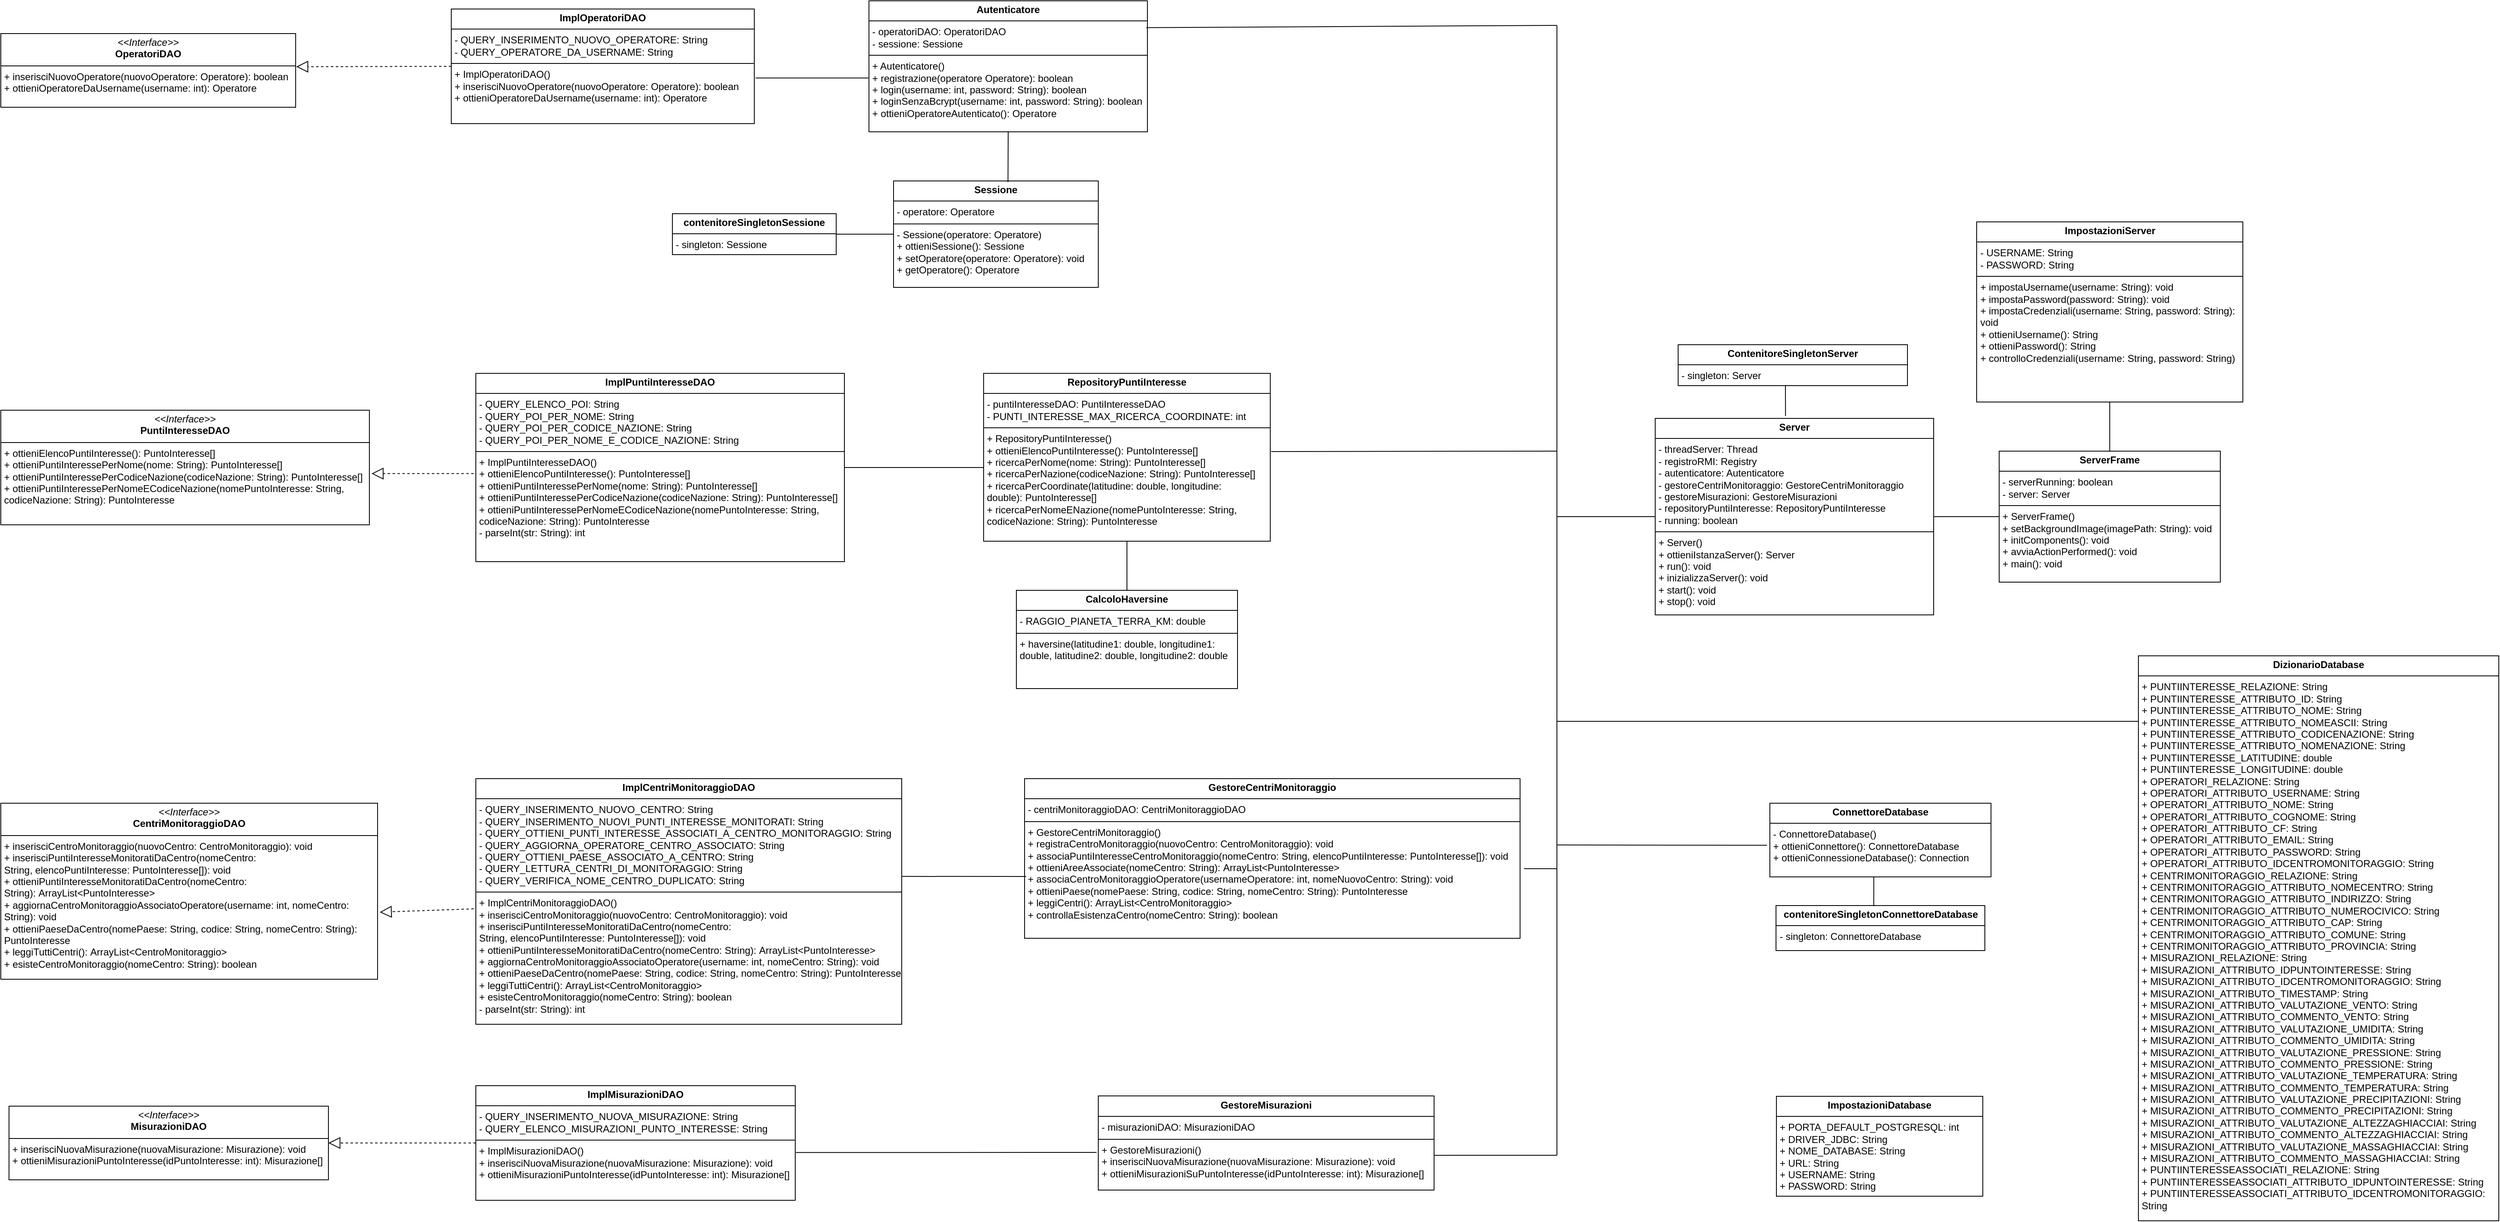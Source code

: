 <mxfile version="24.7.6">
  <diagram id="C5RBs43oDa-KdzZeNtuy" name="Page-1">
    <mxGraphModel dx="1536" dy="805" grid="1" gridSize="10" guides="1" tooltips="1" connect="1" arrows="1" fold="1" page="1" pageScale="1" pageWidth="827" pageHeight="1169" math="0" shadow="0">
      <root>
        <mxCell id="WIyWlLk6GJQsqaUBKTNV-0" />
        <mxCell id="WIyWlLk6GJQsqaUBKTNV-1" parent="WIyWlLk6GJQsqaUBKTNV-0" />
        <mxCell id="003qnyI-rnYT914vEPMR-1" value="&lt;p style=&quot;margin:0px;margin-top:4px;text-align:center;&quot;&gt;&lt;i&gt;&amp;lt;&amp;lt;Interface&amp;gt;&amp;gt;&lt;/i&gt;&lt;br&gt;&lt;b&gt;OperatoriDAO&lt;/b&gt;&lt;/p&gt;&lt;hr size=&quot;1&quot; style=&quot;border-style:solid;&quot;&gt;&lt;p style=&quot;margin:0px;margin-left:4px;&quot;&gt;+&amp;nbsp;inserisciNuovoOperatore(nuovoOperatore: Operatore): boolean&lt;br&gt;&lt;/p&gt;&lt;p style=&quot;margin:0px;margin-left:4px;&quot;&gt;+&amp;nbsp;ottieniOperatoreDaUsername(username: int): Operatore&lt;/p&gt;" style="verticalAlign=top;align=left;overflow=fill;html=1;whiteSpace=wrap;" parent="WIyWlLk6GJQsqaUBKTNV-1" vertex="1">
          <mxGeometry x="20" y="70" width="360" height="90" as="geometry" />
        </mxCell>
        <mxCell id="003qnyI-rnYT914vEPMR-2" value="&lt;p style=&quot;margin:0px;margin-top:4px;text-align:center;&quot;&gt;&lt;i&gt;&amp;lt;&amp;lt;Interface&amp;gt;&amp;gt;&lt;/i&gt;&lt;br&gt;&lt;b&gt;PuntiInteresseDAO&lt;/b&gt;&lt;br&gt;&lt;/p&gt;&lt;hr size=&quot;1&quot; style=&quot;border-style:solid;&quot;&gt;&lt;p style=&quot;margin:0px;margin-left:4px;&quot;&gt;+&amp;nbsp;ottieniElencoPuntiInteresse():&amp;nbsp;PuntoInteresse[]&lt;br&gt;&lt;/p&gt;&lt;p style=&quot;margin:0px;margin-left:4px;&quot;&gt;+&amp;nbsp;ottieniPuntiInteressePerNome(nome: String):&amp;nbsp;&lt;span style=&quot;background-color: initial;&quot;&gt;PuntoInteresse[]&lt;/span&gt;&lt;/p&gt;&lt;p style=&quot;margin:0px;margin-left:4px;&quot;&gt;&lt;span style=&quot;background-color: initial;&quot;&gt;+&amp;nbsp;&lt;/span&gt;&lt;span style=&quot;background-color: initial;&quot;&gt;ottieniPuntiInteressePerCodiceNazione(codiceNazione: String):&amp;nbsp;&lt;/span&gt;&lt;span style=&quot;background-color: initial;&quot;&gt;PuntoInteresse[]&lt;/span&gt;&lt;/p&gt;&lt;p style=&quot;margin:0px;margin-left:4px;&quot;&gt;&lt;span style=&quot;background-color: initial;&quot;&gt;+&amp;nbsp;&lt;/span&gt;&lt;span style=&quot;background-color: initial;&quot;&gt;ottieniPuntiInteressePerNomeECodiceNazione(&lt;/span&gt;&lt;span style=&quot;background-color: initial;&quot;&gt;nomePuntoInteresse: String, codiceNazione: String): PuntoInteresse&lt;/span&gt;&lt;/p&gt;" style="verticalAlign=top;align=left;overflow=fill;html=1;whiteSpace=wrap;" parent="WIyWlLk6GJQsqaUBKTNV-1" vertex="1">
          <mxGeometry x="20" y="530" width="450" height="140" as="geometry" />
        </mxCell>
        <mxCell id="003qnyI-rnYT914vEPMR-3" value="&lt;p style=&quot;margin:0px;margin-top:4px;text-align:center;&quot;&gt;&lt;i&gt;&amp;lt;&amp;lt;Interface&amp;gt;&amp;gt;&lt;/i&gt;&lt;br&gt;&lt;b&gt;CentriMonitoraggioDAO&lt;/b&gt;&lt;br&gt;&lt;/p&gt;&lt;hr size=&quot;1&quot; style=&quot;border-style:solid;&quot;&gt;&lt;p style=&quot;margin:0px;margin-left:4px;&quot;&gt;+&amp;nbsp;inserisciCentroMonitoraggio(nuovoCentro:&amp;nbsp;CentroMonitoraggio): void&lt;br&gt;&lt;/p&gt;&lt;p style=&quot;margin:0px;margin-left:4px;&quot;&gt;+&amp;nbsp;inserisciPuntiInteresseMonitoratiDaCentro(nomeCentro: String,&amp;nbsp;elencoPuntiInteresse:&amp;nbsp;PuntoInteresse[]): void&lt;/p&gt;&lt;p style=&quot;margin:0px;margin-left:4px;&quot;&gt;+&amp;nbsp;ottieniPuntiInteresseMonitoratiDaCentro(nomeCentro: String):&amp;nbsp;ArrayList&amp;lt;PuntoInteresse&amp;gt;&lt;/p&gt;&lt;p style=&quot;margin:0px;margin-left:4px;&quot;&gt;+&amp;nbsp;aggiornaCentroMonitoraggioAssociatoOperatore(username: int, nomeCentro: String): void&lt;/p&gt;&lt;p style=&quot;margin:0px;margin-left:4px;&quot;&gt;+&amp;nbsp;ottieniPaeseDaCentro(nomePaese: String,&amp;nbsp;codice: String, nomeCentro: String): PuntoInteresse&lt;/p&gt;&lt;p style=&quot;margin:0px;margin-left:4px;&quot;&gt;+&amp;nbsp;leggiTuttiCentri():&amp;nbsp;ArrayList&amp;lt;CentroMonitoraggio&amp;gt;&lt;/p&gt;&lt;p style=&quot;margin:0px;margin-left:4px;&quot;&gt;+&amp;nbsp;esisteCentroMonitoraggio(nomeCentro: String): boolean&lt;/p&gt;" style="verticalAlign=top;align=left;overflow=fill;html=1;whiteSpace=wrap;" parent="WIyWlLk6GJQsqaUBKTNV-1" vertex="1">
          <mxGeometry x="20" y="1010" width="460" height="215" as="geometry" />
        </mxCell>
        <mxCell id="003qnyI-rnYT914vEPMR-4" value="&lt;p style=&quot;margin:0px;margin-top:4px;text-align:center;&quot;&gt;&lt;i&gt;&amp;lt;&amp;lt;Interface&amp;gt;&amp;gt;&lt;/i&gt;&lt;br&gt;&lt;b&gt;MisurazioniDAO&lt;/b&gt;&lt;br&gt;&lt;/p&gt;&lt;hr size=&quot;1&quot; style=&quot;border-style:solid;&quot;&gt;&lt;p style=&quot;margin:0px;margin-left:4px;&quot;&gt;+&amp;nbsp;inserisciNuovaMisurazione(nuovaMisurazione: Misurazione): void&lt;br&gt;&lt;/p&gt;&lt;p style=&quot;margin:0px;margin-left:4px;&quot;&gt;+&amp;nbsp;ottieniMisurazioniPuntoInteresse(idPuntoInteresse: int): Misurazione[]&lt;/p&gt;" style="verticalAlign=top;align=left;overflow=fill;html=1;whiteSpace=wrap;" parent="WIyWlLk6GJQsqaUBKTNV-1" vertex="1">
          <mxGeometry x="30" y="1380" width="390" height="90" as="geometry" />
        </mxCell>
        <mxCell id="003qnyI-rnYT914vEPMR-5" value="&lt;p style=&quot;margin:0px;margin-top:4px;text-align:center;&quot;&gt;&lt;b&gt;ImplOperatoriDAO&lt;/b&gt;&lt;br&gt;&lt;/p&gt;&lt;hr size=&quot;1&quot; style=&quot;border-style:solid;&quot;&gt;&lt;p style=&quot;margin:0px;margin-left:4px;&quot;&gt;- QUERY_INSERIMENTO_NUOVO_OPERATORE: String&lt;/p&gt;&lt;p style=&quot;margin:0px;margin-left:4px;&quot;&gt;-&amp;nbsp;QUERY_OPERATORE_DA_USERNAME: String&lt;/p&gt;&lt;hr size=&quot;1&quot; style=&quot;border-style:solid;&quot;&gt;&lt;p style=&quot;margin: 0px 0px 0px 4px;&quot;&gt;+ ImplOperatoriDAO()&lt;/p&gt;&lt;p style=&quot;margin: 0px 0px 0px 4px;&quot;&gt;+&amp;nbsp;inserisciNuovoOperatore(nuovoOperatore: Operatore): boolean&lt;br&gt;&lt;/p&gt;&lt;p style=&quot;margin: 0px 0px 0px 4px;&quot;&gt;+&amp;nbsp;ottieniOperatoreDaUsername(username: int): Operatore&lt;/p&gt;" style="verticalAlign=top;align=left;overflow=fill;html=1;whiteSpace=wrap;" parent="WIyWlLk6GJQsqaUBKTNV-1" vertex="1">
          <mxGeometry x="570" y="40" width="370" height="140" as="geometry" />
        </mxCell>
        <mxCell id="003qnyI-rnYT914vEPMR-6" value="&lt;p style=&quot;margin:0px;margin-top:4px;text-align:center;&quot;&gt;&lt;b&gt;ImplPuntiInteresseDAO&lt;/b&gt;&lt;br&gt;&lt;/p&gt;&lt;hr size=&quot;1&quot; style=&quot;border-style:solid;&quot;&gt;&lt;p style=&quot;margin:0px;margin-left:4px;&quot;&gt;-&amp;nbsp;QUERY_ELENCO_POI: String&lt;/p&gt;&lt;p style=&quot;margin:0px;margin-left:4px;&quot;&gt;-&amp;nbsp;QUERY_POI_PER_NOME: String&lt;/p&gt;&lt;p style=&quot;margin:0px;margin-left:4px;&quot;&gt;-&amp;nbsp;QUERY_POI_PER_CODICE_NAZIONE: String&lt;/p&gt;&lt;p style=&quot;margin:0px;margin-left:4px;&quot;&gt;-&amp;nbsp;QUERY_POI_PER_NOME_E_CODICE_NAZIONE: String&lt;/p&gt;&lt;hr size=&quot;1&quot; style=&quot;border-style:solid;&quot;&gt;&lt;p style=&quot;margin:0px;margin-left:4px;&quot;&gt;+ ImplPuntiInteresseDAO()&lt;/p&gt;&lt;p style=&quot;margin: 0px 0px 0px 4px;&quot;&gt;+&amp;nbsp;ottieniElencoPuntiInteresse():&amp;nbsp;PuntoInteresse[]&lt;br&gt;&lt;/p&gt;&lt;p style=&quot;margin: 0px 0px 0px 4px;&quot;&gt;+&amp;nbsp;ottieniPuntiInteressePerNome(nome: String):&amp;nbsp;&lt;span style=&quot;background-color: initial;&quot;&gt;PuntoInteresse[]&lt;/span&gt;&lt;/p&gt;&lt;p style=&quot;margin: 0px 0px 0px 4px;&quot;&gt;&lt;span style=&quot;background-color: initial;&quot;&gt;+&amp;nbsp;&lt;/span&gt;&lt;span style=&quot;background-color: initial;&quot;&gt;ottieniPuntiInteressePerCodiceNazione(codiceNazione: String):&amp;nbsp;&lt;/span&gt;&lt;span style=&quot;background-color: initial;&quot;&gt;PuntoInteresse[]&lt;/span&gt;&lt;/p&gt;&lt;p style=&quot;margin: 0px 0px 0px 4px;&quot;&gt;&lt;span style=&quot;background-color: initial;&quot;&gt;+&amp;nbsp;&lt;/span&gt;&lt;span style=&quot;background-color: initial;&quot;&gt;ottieniPuntiInteressePerNomeECodiceNazione(&lt;/span&gt;&lt;span style=&quot;background-color: initial;&quot;&gt;nomePuntoInteresse: String, codiceNazione: String): PuntoInteresse&lt;/span&gt;&lt;/p&gt;&lt;p style=&quot;margin:0px;margin-left:4px;&quot;&gt;-&amp;nbsp;parseInt(str: String): int&lt;/p&gt;" style="verticalAlign=top;align=left;overflow=fill;html=1;whiteSpace=wrap;" parent="WIyWlLk6GJQsqaUBKTNV-1" vertex="1">
          <mxGeometry x="600" y="485" width="450" height="230" as="geometry" />
        </mxCell>
        <mxCell id="003qnyI-rnYT914vEPMR-7" value="&lt;p style=&quot;margin:0px;margin-top:4px;text-align:center;&quot;&gt;&lt;b&gt;ImplCentriMonitoraggioDAO&lt;/b&gt;&lt;br&gt;&lt;/p&gt;&lt;hr size=&quot;1&quot; style=&quot;border-style:solid;&quot;&gt;&lt;p style=&quot;margin:0px;margin-left:4px;&quot;&gt;-&amp;nbsp;QUERY_INSERIMENTO_NUOVO_CENTRO: String&lt;/p&gt;&lt;p style=&quot;margin:0px;margin-left:4px;&quot;&gt;-&amp;nbsp;QUERY_INSERIMENTO_NUOVI_PUNTI_INTERESSE_MONITORATI: String&lt;/p&gt;&lt;p style=&quot;margin:0px;margin-left:4px;&quot;&gt;-&amp;nbsp;QUERY_OTTIENI_PUNTI_INTERESSE_ASSOCIATI_A_CENTRO_MONITORAGGIO: String&lt;/p&gt;&lt;p style=&quot;margin:0px;margin-left:4px;&quot;&gt;-&amp;nbsp;QUERY_AGGIORNA_OPERATORE_CENTRO_ASSOCIATO: String&lt;/p&gt;&lt;p style=&quot;margin:0px;margin-left:4px;&quot;&gt;-&amp;nbsp;QUERY_OTTIENI_PAESE_ASSOCIATO_A_CENTRO: String&lt;/p&gt;&lt;p style=&quot;margin:0px;margin-left:4px;&quot;&gt;-&amp;nbsp;QUERY_LETTURA_CENTRI_DI_MONITORAGGIO: String&lt;/p&gt;&lt;p style=&quot;margin:0px;margin-left:4px;&quot;&gt;-&amp;nbsp;QUERY_VERIFICA_NOME_CENTRO_DUPLICATO: String&lt;/p&gt;&lt;hr size=&quot;1&quot; style=&quot;border-style:solid;&quot;&gt;&lt;p style=&quot;margin: 0px 0px 0px 4px;&quot;&gt;+&amp;nbsp;ImplCentriMonitoraggioDAO()&lt;/p&gt;&lt;p style=&quot;margin: 0px 0px 0px 4px;&quot;&gt;+&amp;nbsp;inserisciCentroMonitoraggio(nuovoCentro:&amp;nbsp;CentroMonitoraggio): void&lt;br&gt;&lt;/p&gt;&lt;p style=&quot;margin: 0px 0px 0px 4px;&quot;&gt;+&amp;nbsp;inserisciPuntiInteresseMonitoratiDaCentro(nomeCentro: String,&amp;nbsp;elencoPuntiInteresse:&amp;nbsp;PuntoInteresse[]): void&lt;/p&gt;&lt;p style=&quot;margin: 0px 0px 0px 4px;&quot;&gt;+&amp;nbsp;ottieniPuntiInteresseMonitoratiDaCentro(nomeCentro: String):&amp;nbsp;ArrayList&amp;lt;PuntoInteresse&amp;gt;&lt;/p&gt;&lt;p style=&quot;margin: 0px 0px 0px 4px;&quot;&gt;+&amp;nbsp;aggiornaCentroMonitoraggioAssociatoOperatore(username: int, nomeCentro: String): void&lt;/p&gt;&lt;p style=&quot;margin: 0px 0px 0px 4px;&quot;&gt;+&amp;nbsp;ottieniPaeseDaCentro(nomePaese: String,&amp;nbsp;codice: String, nomeCentro: String): PuntoInteresse&lt;/p&gt;&lt;p style=&quot;margin: 0px 0px 0px 4px;&quot;&gt;+&amp;nbsp;leggiTuttiCentri():&amp;nbsp;ArrayList&amp;lt;CentroMonitoraggio&amp;gt;&lt;/p&gt;&lt;p style=&quot;margin: 0px 0px 0px 4px;&quot;&gt;+&amp;nbsp;esisteCentroMonitoraggio(nomeCentro: String): boolean&lt;/p&gt;&lt;p style=&quot;margin: 0px 0px 0px 4px;&quot;&gt;-&amp;nbsp;parseInt(str: String): int&lt;br&gt;&lt;/p&gt;" style="verticalAlign=top;align=left;overflow=fill;html=1;whiteSpace=wrap;" parent="WIyWlLk6GJQsqaUBKTNV-1" vertex="1">
          <mxGeometry x="600" y="980" width="520" height="300" as="geometry" />
        </mxCell>
        <mxCell id="003qnyI-rnYT914vEPMR-8" value="&lt;p style=&quot;margin:0px;margin-top:4px;text-align:center;&quot;&gt;&lt;b&gt;ImplMisurazioniDAO&lt;/b&gt;&lt;br&gt;&lt;/p&gt;&lt;hr size=&quot;1&quot; style=&quot;border-style:solid;&quot;&gt;&lt;p style=&quot;margin:0px;margin-left:4px;&quot;&gt;-&amp;nbsp;QUERY_INSERIMENTO_NUOVA_MISURAZIONE: String&lt;/p&gt;&lt;p style=&quot;margin:0px;margin-left:4px;&quot;&gt;-&amp;nbsp;QUERY_ELENCO_MISURAZIONI_PUNTO_INTERESSE: String&lt;/p&gt;&lt;hr size=&quot;1&quot; style=&quot;border-style:solid;&quot;&gt;&lt;p style=&quot;margin: 0px 0px 0px 4px;&quot;&gt;+&amp;nbsp;ImplMisurazioniDAO()&lt;/p&gt;&lt;p style=&quot;margin: 0px 0px 0px 4px;&quot;&gt;+&amp;nbsp;inserisciNuovaMisurazione(nuovaMisurazione: Misurazione): void&lt;br&gt;&lt;/p&gt;&lt;p style=&quot;margin: 0px 0px 0px 4px;&quot;&gt;+&amp;nbsp;ottieniMisurazioniPuntoInteresse(idPuntoInteresse: int): Misurazione[]&lt;/p&gt;" style="verticalAlign=top;align=left;overflow=fill;html=1;whiteSpace=wrap;" parent="WIyWlLk6GJQsqaUBKTNV-1" vertex="1">
          <mxGeometry x="600" y="1355" width="390" height="140" as="geometry" />
        </mxCell>
        <mxCell id="003qnyI-rnYT914vEPMR-9" value="&lt;p style=&quot;margin:0px;margin-top:4px;text-align:center;&quot;&gt;&lt;b&gt;Autenticatore&lt;/b&gt;&lt;br&gt;&lt;/p&gt;&lt;hr size=&quot;1&quot; style=&quot;border-style:solid;&quot;&gt;&lt;p style=&quot;margin:0px;margin-left:4px;&quot;&gt;-&amp;nbsp;operatoriDAO: OperatoriDAO&lt;/p&gt;&lt;p style=&quot;margin:0px;margin-left:4px;&quot;&gt;- sessione: Sessione&lt;/p&gt;&lt;hr size=&quot;1&quot; style=&quot;border-style:solid;&quot;&gt;&lt;p style=&quot;margin:0px;margin-left:4px;&quot;&gt;+ Autenticatore()&lt;/p&gt;&lt;p style=&quot;margin:0px;margin-left:4px;&quot;&gt;+&amp;nbsp;registrazione(operatore Operatore): boolean&lt;/p&gt;&lt;p style=&quot;margin:0px;margin-left:4px;&quot;&gt;+ login(username: int, password: String): boolean&lt;/p&gt;&lt;p style=&quot;margin:0px;margin-left:4px;&quot;&gt;+&amp;nbsp;loginSenzaBcrypt(username: int, password: String): boolean&lt;/p&gt;&lt;p style=&quot;margin:0px;margin-left:4px;&quot;&gt;+&amp;nbsp;ottieniOperatoreAutenticato(): Operatore&lt;/p&gt;" style="verticalAlign=top;align=left;overflow=fill;html=1;whiteSpace=wrap;" parent="WIyWlLk6GJQsqaUBKTNV-1" vertex="1">
          <mxGeometry x="1080" y="30" width="340" height="160" as="geometry" />
        </mxCell>
        <mxCell id="003qnyI-rnYT914vEPMR-10" value="&lt;p style=&quot;margin:0px;margin-top:4px;text-align:center;&quot;&gt;&lt;b&gt;Sessione&lt;/b&gt;&lt;/p&gt;&lt;hr size=&quot;1&quot; style=&quot;border-style:solid;&quot;&gt;&lt;p style=&quot;margin:0px;margin-left:4px;&quot;&gt;-&amp;nbsp;operatore: Operatore&lt;/p&gt;&lt;hr size=&quot;1&quot; style=&quot;border-style:solid;&quot;&gt;&lt;p style=&quot;margin:0px;margin-left:4px;&quot;&gt;-&amp;nbsp;Sessione(operatore: Operatore)&lt;/p&gt;&lt;p style=&quot;margin:0px;margin-left:4px;&quot;&gt;+&amp;nbsp;ottieniSessione(): Sessione&lt;/p&gt;&lt;p style=&quot;margin:0px;margin-left:4px;&quot;&gt;+&amp;nbsp;setOperatore(operatore: Operatore): void&lt;/p&gt;&lt;p style=&quot;margin:0px;margin-left:4px;&quot;&gt;+&amp;nbsp;getOperatore(): Operatore&lt;/p&gt;" style="verticalAlign=top;align=left;overflow=fill;html=1;whiteSpace=wrap;" parent="WIyWlLk6GJQsqaUBKTNV-1" vertex="1">
          <mxGeometry x="1110" y="250" width="250" height="130" as="geometry" />
        </mxCell>
        <mxCell id="003qnyI-rnYT914vEPMR-11" value="&lt;p style=&quot;margin:0px;margin-top:4px;text-align:center;&quot;&gt;&lt;b&gt;contenitoreSingletonSessione&lt;/b&gt;&lt;br&gt;&lt;/p&gt;&lt;hr size=&quot;1&quot; style=&quot;border-style:solid;&quot;&gt;&lt;p style=&quot;margin:0px;margin-left:4px;&quot;&gt;- singleton: Sessione&lt;/p&gt;" style="verticalAlign=top;align=left;overflow=fill;html=1;whiteSpace=wrap;" parent="WIyWlLk6GJQsqaUBKTNV-1" vertex="1">
          <mxGeometry x="840" y="290" width="200" height="50" as="geometry" />
        </mxCell>
        <mxCell id="003qnyI-rnYT914vEPMR-12" value="&lt;p style=&quot;margin:0px;margin-top:4px;text-align:center;&quot;&gt;&lt;b&gt;RepositoryPuntiInteresse&lt;/b&gt;&lt;br&gt;&lt;/p&gt;&lt;hr size=&quot;1&quot; style=&quot;border-style:solid;&quot;&gt;&lt;p style=&quot;margin:0px;margin-left:4px;&quot;&gt;-&amp;nbsp;puntiInteresseDAO: PuntiInteresseDAO&lt;/p&gt;&lt;p style=&quot;margin:0px;margin-left:4px;&quot;&gt;-&amp;nbsp;PUNTI_INTERESSE_MAX_RICERCA_COORDINATE: int&lt;/p&gt;&lt;hr size=&quot;1&quot; style=&quot;border-style:solid;&quot;&gt;&lt;p style=&quot;margin:0px;margin-left:4px;&quot;&gt;+&amp;nbsp;RepositoryPuntiInteresse()&lt;/p&gt;&lt;p style=&quot;margin:0px;margin-left:4px;&quot;&gt;+&amp;nbsp;ottieniElencoPuntiInteresse():&amp;nbsp;PuntoInteresse[]&lt;/p&gt;&lt;p style=&quot;margin:0px;margin-left:4px;&quot;&gt;+&amp;nbsp;ricercaPerNome(nome: String):&amp;nbsp;&lt;span style=&quot;background-color: initial;&quot;&gt;PuntoInteresse[]&lt;/span&gt;&lt;/p&gt;&lt;p style=&quot;margin:0px;margin-left:4px;&quot;&gt;&lt;span style=&quot;background-color: initial;&quot;&gt;+&amp;nbsp;&lt;/span&gt;&lt;span style=&quot;background-color: initial;&quot;&gt;ricercaPerNazione(codiceNazione: String):&amp;nbsp;&lt;/span&gt;&lt;span style=&quot;background-color: initial;&quot;&gt;PuntoInteresse[]&lt;/span&gt;&lt;/p&gt;&lt;p style=&quot;margin:0px;margin-left:4px;&quot;&gt;&lt;span style=&quot;background-color: initial;&quot;&gt;+&amp;nbsp;&lt;/span&gt;&lt;span style=&quot;background-color: initial;&quot;&gt;ricercaPerCoordinate(latitudine: double, longitudine: double):&amp;nbsp;&lt;/span&gt;&lt;span style=&quot;background-color: initial;&quot;&gt;PuntoInteresse[]&lt;/span&gt;&lt;/p&gt;&lt;p style=&quot;margin:0px;margin-left:4px;&quot;&gt;&lt;span style=&quot;background-color: initial;&quot;&gt;+&amp;nbsp;&lt;/span&gt;&lt;span style=&quot;background-color: initial;&quot;&gt;ricercaPerNomeENazione(&lt;/span&gt;&lt;span style=&quot;background-color: initial;&quot;&gt;nomePuntoInteresse: String, codiceNazione: String): PuntoInteresse&lt;/span&gt;&lt;/p&gt;" style="verticalAlign=top;align=left;overflow=fill;html=1;whiteSpace=wrap;" parent="WIyWlLk6GJQsqaUBKTNV-1" vertex="1">
          <mxGeometry x="1220" y="485" width="350" height="205" as="geometry" />
        </mxCell>
        <mxCell id="003qnyI-rnYT914vEPMR-13" value="&lt;p style=&quot;margin:0px;margin-top:4px;text-align:center;&quot;&gt;&lt;b&gt;CalcoloHaversine&lt;/b&gt;&lt;br&gt;&lt;/p&gt;&lt;hr size=&quot;1&quot; style=&quot;border-style:solid;&quot;&gt;&lt;p style=&quot;margin:0px;margin-left:4px;&quot;&gt;-&amp;nbsp;RAGGIO_PIANETA_TERRA_KM: double&lt;/p&gt;&lt;hr size=&quot;1&quot; style=&quot;border-style:solid;&quot;&gt;&lt;p style=&quot;margin:0px;margin-left:4px;&quot;&gt;+&amp;nbsp;haversine(latitudine1: double,&amp;nbsp;longitudine1: double,&amp;nbsp;latitudine2: double,&amp;nbsp;longitudine2: double&lt;/p&gt;" style="verticalAlign=top;align=left;overflow=fill;html=1;whiteSpace=wrap;" parent="WIyWlLk6GJQsqaUBKTNV-1" vertex="1">
          <mxGeometry x="1260" y="750" width="270" height="120" as="geometry" />
        </mxCell>
        <mxCell id="003qnyI-rnYT914vEPMR-14" value="&lt;p style=&quot;margin:0px;margin-top:4px;text-align:center;&quot;&gt;&lt;b&gt;GestoreCentriMonitoraggio&lt;/b&gt;&lt;br&gt;&lt;/p&gt;&lt;hr size=&quot;1&quot; style=&quot;border-style:solid;&quot;&gt;&lt;p style=&quot;margin:0px;margin-left:4px;&quot;&gt;-&amp;nbsp;centriMonitoraggioDAO: CentriMonitoraggioDAO&lt;/p&gt;&lt;hr size=&quot;1&quot; style=&quot;border-style:solid;&quot;&gt;&lt;p style=&quot;margin:0px;margin-left:4px;&quot;&gt;+&amp;nbsp;GestoreCentriMonitoraggio()&lt;/p&gt;&lt;p style=&quot;margin:0px;margin-left:4px;&quot;&gt;+&amp;nbsp;registraCentroMonitoraggio(nuovoCentro:&amp;nbsp;CentroMonitoraggio): void&lt;/p&gt;&lt;p style=&quot;margin:0px;margin-left:4px;&quot;&gt;+&amp;nbsp;associaPuntiInteresseCentroMonitoraggio(nomeCentro: String,&amp;nbsp;elencoPuntiInteresse:&amp;nbsp;PuntoInteresse[]): void&lt;/p&gt;&lt;p style=&quot;margin:0px;margin-left:4px;&quot;&gt;+&amp;nbsp;ottieniAreeAssociate(nomeCentro: String):&amp;nbsp;ArrayList&amp;lt;PuntoInteresse&amp;gt;&lt;/p&gt;&lt;p style=&quot;margin:0px;margin-left:4px;&quot;&gt;+&amp;nbsp;associaCentroMonitoraggioOperatore(usernameOperatore: int, nomeNuovoCentro: String): void&lt;/p&gt;&lt;p style=&quot;margin:0px;margin-left:4px;&quot;&gt;+&amp;nbsp;ottieniPaese(nomePaese: String, codice: String, nomeCentro: String): PuntoInteresse&lt;/p&gt;&lt;p style=&quot;margin:0px;margin-left:4px;&quot;&gt;+&amp;nbsp;leggiCentri():&amp;nbsp;ArrayList&amp;lt;CentroMonitoraggio&amp;gt;&lt;/p&gt;&lt;p style=&quot;margin:0px;margin-left:4px;&quot;&gt;+&amp;nbsp;controllaEsistenzaCentro(nomeCentro: String): boolean&lt;/p&gt;" style="verticalAlign=top;align=left;overflow=fill;html=1;whiteSpace=wrap;" parent="WIyWlLk6GJQsqaUBKTNV-1" vertex="1">
          <mxGeometry x="1270" y="980" width="605" height="195" as="geometry" />
        </mxCell>
        <mxCell id="003qnyI-rnYT914vEPMR-15" value="&lt;p style=&quot;margin:0px;margin-top:4px;text-align:center;&quot;&gt;&lt;b&gt;GestoreMisurazioni&lt;/b&gt;&lt;br&gt;&lt;/p&gt;&lt;hr size=&quot;1&quot; style=&quot;border-style:solid;&quot;&gt;&lt;p style=&quot;margin:0px;margin-left:4px;&quot;&gt;-&amp;nbsp;misurazioniDAO: MisurazioniDAO&lt;/p&gt;&lt;hr size=&quot;1&quot; style=&quot;border-style:solid;&quot;&gt;&lt;p style=&quot;margin:0px;margin-left:4px;&quot;&gt;+&amp;nbsp;GestoreMisurazioni()&lt;/p&gt;&lt;p style=&quot;margin:0px;margin-left:4px;&quot;&gt;+&amp;nbsp;inserisciNuovaMisurazione(nuovaMisurazione:&amp;nbsp;Misurazione): void&lt;/p&gt;&lt;p style=&quot;margin:0px;margin-left:4px;&quot;&gt;+&amp;nbsp;ottieniMisurazioniSuPuntoInteresse(idPuntoInteresse: int):&amp;nbsp;Misurazione[]&lt;/p&gt;" style="verticalAlign=top;align=left;overflow=fill;html=1;whiteSpace=wrap;" parent="WIyWlLk6GJQsqaUBKTNV-1" vertex="1">
          <mxGeometry x="1360" y="1367.5" width="410" height="115" as="geometry" />
        </mxCell>
        <mxCell id="003qnyI-rnYT914vEPMR-16" value="" style="endArrow=block;dashed=1;endFill=0;endSize=12;html=1;rounded=0;exitX=0;exitY=0.5;exitDx=0;exitDy=0;entryX=1.002;entryY=0.45;entryDx=0;entryDy=0;entryPerimeter=0;" parent="WIyWlLk6GJQsqaUBKTNV-1" source="003qnyI-rnYT914vEPMR-5" target="003qnyI-rnYT914vEPMR-1" edge="1">
          <mxGeometry width="160" relative="1" as="geometry">
            <mxPoint x="430" y="140" as="sourcePoint" />
            <mxPoint x="400" y="130" as="targetPoint" />
          </mxGeometry>
        </mxCell>
        <mxCell id="003qnyI-rnYT914vEPMR-17" value="" style="endArrow=block;dashed=1;endFill=0;endSize=12;html=1;rounded=0;exitX=-0.006;exitY=0.532;exitDx=0;exitDy=0;exitPerimeter=0;entryX=1.006;entryY=0.553;entryDx=0;entryDy=0;entryPerimeter=0;" parent="WIyWlLk6GJQsqaUBKTNV-1" source="003qnyI-rnYT914vEPMR-6" target="003qnyI-rnYT914vEPMR-2" edge="1">
          <mxGeometry width="160" relative="1" as="geometry">
            <mxPoint x="470" y="250" as="sourcePoint" />
            <mxPoint x="630" y="250" as="targetPoint" />
          </mxGeometry>
        </mxCell>
        <mxCell id="003qnyI-rnYT914vEPMR-18" value="" style="endArrow=block;dashed=1;endFill=0;endSize=12;html=1;rounded=0;exitX=-0.005;exitY=0.53;exitDx=0;exitDy=0;exitPerimeter=0;entryX=1.006;entryY=0.619;entryDx=0;entryDy=0;entryPerimeter=0;" parent="WIyWlLk6GJQsqaUBKTNV-1" source="003qnyI-rnYT914vEPMR-7" target="003qnyI-rnYT914vEPMR-3" edge="1">
          <mxGeometry width="160" relative="1" as="geometry">
            <mxPoint x="470" y="570" as="sourcePoint" />
            <mxPoint x="630" y="570" as="targetPoint" />
          </mxGeometry>
        </mxCell>
        <mxCell id="003qnyI-rnYT914vEPMR-19" value="" style="endArrow=block;dashed=1;endFill=0;endSize=12;html=1;rounded=0;exitX=0;exitY=0.5;exitDx=0;exitDy=0;entryX=1;entryY=0.5;entryDx=0;entryDy=0;" parent="WIyWlLk6GJQsqaUBKTNV-1" source="003qnyI-rnYT914vEPMR-8" target="003qnyI-rnYT914vEPMR-4" edge="1">
          <mxGeometry width="160" relative="1" as="geometry">
            <mxPoint x="400" y="940" as="sourcePoint" />
            <mxPoint x="560" y="940" as="targetPoint" />
          </mxGeometry>
        </mxCell>
        <mxCell id="003qnyI-rnYT914vEPMR-20" value="" style="endArrow=none;html=1;rounded=0;exitX=1.004;exitY=0.602;exitDx=0;exitDy=0;exitPerimeter=0;entryX=-0.002;entryY=0.589;entryDx=0;entryDy=0;entryPerimeter=0;" parent="WIyWlLk6GJQsqaUBKTNV-1" source="003qnyI-rnYT914vEPMR-5" target="003qnyI-rnYT914vEPMR-9" edge="1">
          <mxGeometry width="50" height="50" relative="1" as="geometry">
            <mxPoint x="990" y="130" as="sourcePoint" />
            <mxPoint x="1040" y="80" as="targetPoint" />
          </mxGeometry>
        </mxCell>
        <mxCell id="003qnyI-rnYT914vEPMR-21" value="" style="endArrow=none;html=1;rounded=0;exitX=1;exitY=0.5;exitDx=0;exitDy=0;entryX=0;entryY=0.561;entryDx=0;entryDy=0;entryPerimeter=0;" parent="WIyWlLk6GJQsqaUBKTNV-1" source="003qnyI-rnYT914vEPMR-6" target="003qnyI-rnYT914vEPMR-12" edge="1">
          <mxGeometry width="50" height="50" relative="1" as="geometry">
            <mxPoint x="1050" y="400" as="sourcePoint" />
            <mxPoint x="1100" y="350" as="targetPoint" />
          </mxGeometry>
        </mxCell>
        <mxCell id="003qnyI-rnYT914vEPMR-22" value="" style="endArrow=none;html=1;rounded=0;exitX=1.001;exitY=0.398;exitDx=0;exitDy=0;exitPerimeter=0;entryX=0.003;entryY=0.613;entryDx=0;entryDy=0;entryPerimeter=0;" parent="WIyWlLk6GJQsqaUBKTNV-1" source="003qnyI-rnYT914vEPMR-7" target="003qnyI-rnYT914vEPMR-14" edge="1">
          <mxGeometry width="50" height="50" relative="1" as="geometry">
            <mxPoint x="1110" y="720" as="sourcePoint" />
            <mxPoint x="1160" y="670" as="targetPoint" />
          </mxGeometry>
        </mxCell>
        <mxCell id="003qnyI-rnYT914vEPMR-23" value="" style="endArrow=none;html=1;rounded=0;exitX=1.002;exitY=0.583;exitDx=0;exitDy=0;exitPerimeter=0;entryX=-0.005;entryY=0.6;entryDx=0;entryDy=0;entryPerimeter=0;" parent="WIyWlLk6GJQsqaUBKTNV-1" source="003qnyI-rnYT914vEPMR-8" target="003qnyI-rnYT914vEPMR-15" edge="1">
          <mxGeometry width="50" height="50" relative="1" as="geometry">
            <mxPoint x="1000" y="1070" as="sourcePoint" />
            <mxPoint x="1050" y="1020" as="targetPoint" />
          </mxGeometry>
        </mxCell>
        <mxCell id="003qnyI-rnYT914vEPMR-27" value="" style="endArrow=none;html=1;rounded=0;entryX=0.5;entryY=1;entryDx=0;entryDy=0;exitX=0.559;exitY=0.012;exitDx=0;exitDy=0;exitPerimeter=0;" parent="WIyWlLk6GJQsqaUBKTNV-1" source="003qnyI-rnYT914vEPMR-10" target="003qnyI-rnYT914vEPMR-9" edge="1">
          <mxGeometry width="50" height="50" relative="1" as="geometry">
            <mxPoint x="1010" y="260" as="sourcePoint" />
            <mxPoint x="1060" y="210" as="targetPoint" />
          </mxGeometry>
        </mxCell>
        <mxCell id="003qnyI-rnYT914vEPMR-28" value="" style="endArrow=none;html=1;rounded=0;entryX=0.5;entryY=1;entryDx=0;entryDy=0;exitX=0.5;exitY=0;exitDx=0;exitDy=0;" parent="WIyWlLk6GJQsqaUBKTNV-1" source="003qnyI-rnYT914vEPMR-13" target="003qnyI-rnYT914vEPMR-12" edge="1">
          <mxGeometry width="50" height="50" relative="1" as="geometry">
            <mxPoint x="1340" y="770" as="sourcePoint" />
            <mxPoint x="1390" y="720" as="targetPoint" />
          </mxGeometry>
        </mxCell>
        <mxCell id="003qnyI-rnYT914vEPMR-29" value="" style="endArrow=none;html=1;rounded=0;exitX=1;exitY=0.5;exitDx=0;exitDy=0;entryX=0;entryY=0.5;entryDx=0;entryDy=0;" parent="WIyWlLk6GJQsqaUBKTNV-1" source="003qnyI-rnYT914vEPMR-11" target="003qnyI-rnYT914vEPMR-10" edge="1">
          <mxGeometry width="50" height="50" relative="1" as="geometry">
            <mxPoint x="1050" y="370" as="sourcePoint" />
            <mxPoint x="1100" y="320" as="targetPoint" />
          </mxGeometry>
        </mxCell>
        <mxCell id="003qnyI-rnYT914vEPMR-30" value="&lt;p style=&quot;margin:0px;margin-top:4px;text-align:center;&quot;&gt;&lt;b&gt;Server&lt;/b&gt;&lt;/p&gt;&lt;hr size=&quot;1&quot; style=&quot;border-style:solid;&quot;&gt;&lt;p style=&quot;margin:0px;margin-left:4px;&quot;&gt;-&amp;nbsp;threadServer: Thread&lt;/p&gt;&lt;p style=&quot;margin:0px;margin-left:4px;&quot;&gt;- registroRMI: Registry&lt;/p&gt;&lt;p style=&quot;margin:0px;margin-left:4px;&quot;&gt;-&amp;nbsp;autenticatore: Autenticatore&lt;/p&gt;&lt;p style=&quot;margin:0px;margin-left:4px;&quot;&gt;-&amp;nbsp;gestoreCentriMonitoraggio: GestoreCentriMonitoraggio&lt;/p&gt;&lt;p style=&quot;margin:0px;margin-left:4px;&quot;&gt;-&amp;nbsp;gestoreMisurazioni: GestoreMisurazioni&lt;/p&gt;&lt;p style=&quot;margin:0px;margin-left:4px;&quot;&gt;-&amp;nbsp;repositoryPuntiInteresse: RepositoryPuntiInteresse&lt;/p&gt;&lt;p style=&quot;margin:0px;margin-left:4px;&quot;&gt;- running: boolean&lt;/p&gt;&lt;hr size=&quot;1&quot; style=&quot;border-style:solid;&quot;&gt;&lt;p style=&quot;margin:0px;margin-left:4px;&quot;&gt;+ Server()&lt;/p&gt;&lt;p style=&quot;margin:0px;margin-left:4px;&quot;&gt;+&amp;nbsp;ottieniIstanzaServer(): Server&lt;/p&gt;&lt;p style=&quot;margin:0px;margin-left:4px;&quot;&gt;+ run(): void&lt;/p&gt;&lt;p style=&quot;margin:0px;margin-left:4px;&quot;&gt;+&amp;nbsp;inizializzaServer(): void&lt;/p&gt;&lt;p style=&quot;margin:0px;margin-left:4px;&quot;&gt;+&amp;nbsp;start(): void&lt;/p&gt;&lt;p style=&quot;margin:0px;margin-left:4px;&quot;&gt;+&amp;nbsp;stop(): void&lt;/p&gt;" style="verticalAlign=top;align=left;overflow=fill;html=1;whiteSpace=wrap;" parent="WIyWlLk6GJQsqaUBKTNV-1" vertex="1">
          <mxGeometry x="2040" y="540" width="340" height="240" as="geometry" />
        </mxCell>
        <mxCell id="003qnyI-rnYT914vEPMR-31" value="&lt;p style=&quot;margin:0px;margin-top:4px;text-align:center;&quot;&gt;&lt;b&gt;ContenitoreSingletonServer&lt;/b&gt;&lt;br&gt;&lt;/p&gt;&lt;hr size=&quot;1&quot; style=&quot;border-style:solid;&quot;&gt;&lt;p style=&quot;margin:0px;margin-left:4px;&quot;&gt;- singleton: Server&lt;/p&gt;" style="verticalAlign=top;align=left;overflow=fill;html=1;whiteSpace=wrap;" parent="WIyWlLk6GJQsqaUBKTNV-1" vertex="1">
          <mxGeometry x="2068" y="450" width="280" height="50" as="geometry" />
        </mxCell>
        <mxCell id="003qnyI-rnYT914vEPMR-32" value="&lt;p style=&quot;margin:0px;margin-top:4px;text-align:center;&quot;&gt;&lt;b&gt;ServerFrame&lt;/b&gt;&lt;br&gt;&lt;/p&gt;&lt;hr size=&quot;1&quot; style=&quot;border-style:solid;&quot;&gt;&lt;p style=&quot;margin:0px;margin-left:4px;&quot;&gt;-&amp;nbsp;serverRunning: boolean&lt;/p&gt;&lt;p style=&quot;margin:0px;margin-left:4px;&quot;&gt;- server: Server&lt;/p&gt;&lt;hr size=&quot;1&quot; style=&quot;border-style:solid;&quot;&gt;&lt;p style=&quot;margin:0px;margin-left:4px;&quot;&gt;+ ServerFrame()&lt;/p&gt;&lt;p style=&quot;margin:0px;margin-left:4px;&quot;&gt;+&amp;nbsp;setBackgroundImage(imagePath: String): void&lt;/p&gt;&lt;p style=&quot;margin:0px;margin-left:4px;&quot;&gt;+&amp;nbsp;initComponents(): void&lt;/p&gt;&lt;p style=&quot;margin:0px;margin-left:4px;&quot;&gt;+&amp;nbsp;avviaActionPerformed(): void&lt;/p&gt;&lt;p style=&quot;margin:0px;margin-left:4px;&quot;&gt;+ main(): void&lt;/p&gt;" style="verticalAlign=top;align=left;overflow=fill;html=1;whiteSpace=wrap;" parent="WIyWlLk6GJQsqaUBKTNV-1" vertex="1">
          <mxGeometry x="2460" y="580" width="270" height="160" as="geometry" />
        </mxCell>
        <mxCell id="003qnyI-rnYT914vEPMR-33" value="" style="endArrow=none;html=1;rounded=0;exitX=0.468;exitY=-0.012;exitDx=0;exitDy=0;exitPerimeter=0;" parent="WIyWlLk6GJQsqaUBKTNV-1" source="003qnyI-rnYT914vEPMR-30" edge="1">
          <mxGeometry width="50" height="50" relative="1" as="geometry">
            <mxPoint x="2400" y="520" as="sourcePoint" />
            <mxPoint x="2199" y="500" as="targetPoint" />
          </mxGeometry>
        </mxCell>
        <mxCell id="003qnyI-rnYT914vEPMR-34" value="" style="endArrow=none;html=1;rounded=0;exitX=1;exitY=0.5;exitDx=0;exitDy=0;entryX=0;entryY=0.5;entryDx=0;entryDy=0;" parent="WIyWlLk6GJQsqaUBKTNV-1" source="003qnyI-rnYT914vEPMR-30" target="003qnyI-rnYT914vEPMR-32" edge="1">
          <mxGeometry width="50" height="50" relative="1" as="geometry">
            <mxPoint x="2400" y="670" as="sourcePoint" />
            <mxPoint x="2450" y="620" as="targetPoint" />
          </mxGeometry>
        </mxCell>
        <mxCell id="003qnyI-rnYT914vEPMR-37" value="" style="endArrow=none;html=1;rounded=0;" parent="WIyWlLk6GJQsqaUBKTNV-1" edge="1">
          <mxGeometry width="50" height="50" relative="1" as="geometry">
            <mxPoint x="1920" y="60" as="sourcePoint" />
            <mxPoint x="1920" y="1440" as="targetPoint" />
          </mxGeometry>
        </mxCell>
        <mxCell id="003qnyI-rnYT914vEPMR-38" value="" style="endArrow=none;html=1;rounded=0;exitX=0.996;exitY=0.205;exitDx=0;exitDy=0;exitPerimeter=0;" parent="WIyWlLk6GJQsqaUBKTNV-1" source="003qnyI-rnYT914vEPMR-9" edge="1">
          <mxGeometry width="50" height="50" relative="1" as="geometry">
            <mxPoint x="1520" y="80" as="sourcePoint" />
            <mxPoint x="1920" y="60" as="targetPoint" />
          </mxGeometry>
        </mxCell>
        <mxCell id="003qnyI-rnYT914vEPMR-40" value="" style="endArrow=none;html=1;rounded=0;exitX=1.003;exitY=0.466;exitDx=0;exitDy=0;exitPerimeter=0;" parent="WIyWlLk6GJQsqaUBKTNV-1" source="003qnyI-rnYT914vEPMR-12" edge="1">
          <mxGeometry width="50" height="50" relative="1" as="geometry">
            <mxPoint x="1840" y="630" as="sourcePoint" />
            <mxPoint x="1920" y="580" as="targetPoint" />
          </mxGeometry>
        </mxCell>
        <mxCell id="003qnyI-rnYT914vEPMR-41" value="" style="endArrow=none;html=1;rounded=0;entryX=1.008;entryY=0.564;entryDx=0;entryDy=0;entryPerimeter=0;" parent="WIyWlLk6GJQsqaUBKTNV-1" target="003qnyI-rnYT914vEPMR-14" edge="1">
          <mxGeometry width="50" height="50" relative="1" as="geometry">
            <mxPoint x="1920" y="1090" as="sourcePoint" />
            <mxPoint x="1990" y="1060" as="targetPoint" />
          </mxGeometry>
        </mxCell>
        <mxCell id="003qnyI-rnYT914vEPMR-42" value="" style="endArrow=none;html=1;rounded=0;exitX=1;exitY=0.631;exitDx=0;exitDy=0;exitPerimeter=0;" parent="WIyWlLk6GJQsqaUBKTNV-1" source="003qnyI-rnYT914vEPMR-15" edge="1">
          <mxGeometry width="50" height="50" relative="1" as="geometry">
            <mxPoint x="1870" y="1490" as="sourcePoint" />
            <mxPoint x="1920" y="1440" as="targetPoint" />
          </mxGeometry>
        </mxCell>
        <mxCell id="003qnyI-rnYT914vEPMR-44" value="" style="endArrow=none;html=1;rounded=0;entryX=0;entryY=0.5;entryDx=0;entryDy=0;" parent="WIyWlLk6GJQsqaUBKTNV-1" target="003qnyI-rnYT914vEPMR-30" edge="1">
          <mxGeometry width="50" height="50" relative="1" as="geometry">
            <mxPoint x="1920" y="660" as="sourcePoint" />
            <mxPoint x="2020" y="660" as="targetPoint" />
          </mxGeometry>
        </mxCell>
        <mxCell id="003qnyI-rnYT914vEPMR-45" value="&lt;p style=&quot;margin:0px;margin-top:4px;text-align:center;&quot;&gt;&lt;b&gt;ImpostazioniServer&lt;/b&gt;&lt;br&gt;&lt;/p&gt;&lt;hr size=&quot;1&quot; style=&quot;border-style:solid;&quot;&gt;&lt;p style=&quot;margin:0px;margin-left:4px;&quot;&gt;-&amp;nbsp;USERNAME: String&lt;/p&gt;&lt;p style=&quot;margin:0px;margin-left:4px;&quot;&gt;- PASSWORD: String&lt;/p&gt;&lt;hr size=&quot;1&quot; style=&quot;border-style:solid;&quot;&gt;&lt;p style=&quot;margin:0px;margin-left:4px;&quot;&gt;+ impostaUsername(username: String): void&lt;br&gt;&lt;/p&gt;&lt;p style=&quot;margin:0px;margin-left:4px;&quot;&gt;+&amp;nbsp;impostaPassword(password: String): void&lt;/p&gt;&lt;p style=&quot;margin:0px;margin-left:4px;&quot;&gt;+&amp;nbsp;impostaCredenziali(username: String, password: String): void&lt;/p&gt;&lt;p style=&quot;margin:0px;margin-left:4px;&quot;&gt;+&amp;nbsp;ottieniUsername(): String&lt;/p&gt;&lt;p style=&quot;margin:0px;margin-left:4px;&quot;&gt;+&amp;nbsp;ottieniPassword(): String&lt;/p&gt;&lt;p style=&quot;margin:0px;margin-left:4px;&quot;&gt;+&amp;nbsp;controlloCredenziali(username: String, password: String)&lt;/p&gt;" style="verticalAlign=top;align=left;overflow=fill;html=1;whiteSpace=wrap;" parent="WIyWlLk6GJQsqaUBKTNV-1" vertex="1">
          <mxGeometry x="2432.5" y="300" width="325" height="220" as="geometry" />
        </mxCell>
        <mxCell id="003qnyI-rnYT914vEPMR-46" value="" style="endArrow=none;html=1;rounded=0;exitX=0.5;exitY=0;exitDx=0;exitDy=0;entryX=0.5;entryY=1;entryDx=0;entryDy=0;" parent="WIyWlLk6GJQsqaUBKTNV-1" source="003qnyI-rnYT914vEPMR-32" target="003qnyI-rnYT914vEPMR-45" edge="1">
          <mxGeometry width="50" height="50" relative="1" as="geometry">
            <mxPoint x="2540" y="570" as="sourcePoint" />
            <mxPoint x="2590" y="520" as="targetPoint" />
          </mxGeometry>
        </mxCell>
        <mxCell id="003qnyI-rnYT914vEPMR-47" value="&lt;p style=&quot;margin:0px;margin-top:4px;text-align:center;&quot;&gt;&lt;b&gt;ConnettoreDatabase&lt;/b&gt;&lt;br&gt;&lt;/p&gt;&lt;hr size=&quot;1&quot; style=&quot;border-style:solid;&quot;&gt;&lt;p style=&quot;margin:0px;margin-left:4px;&quot;&gt;-&amp;nbsp;ConnettoreDatabase()&lt;/p&gt;&lt;p style=&quot;margin:0px;margin-left:4px;&quot;&gt;+&amp;nbsp;ottieniConnettore(): ConnettoreDatabase&lt;/p&gt;&lt;p style=&quot;margin:0px;margin-left:4px;&quot;&gt;+&amp;nbsp;ottieniConnessioneDatabase(): Connection&lt;/p&gt;" style="verticalAlign=top;align=left;overflow=fill;html=1;whiteSpace=wrap;" parent="WIyWlLk6GJQsqaUBKTNV-1" vertex="1">
          <mxGeometry x="2180" y="1010" width="270" height="90" as="geometry" />
        </mxCell>
        <mxCell id="003qnyI-rnYT914vEPMR-48" value="&lt;p style=&quot;margin:0px;margin-top:4px;text-align:center;&quot;&gt;&lt;b&gt;contenitoreSingletonConnettoreDatabase&lt;/b&gt;&lt;br&gt;&lt;/p&gt;&lt;hr size=&quot;1&quot; style=&quot;border-style:solid;&quot;&gt;&lt;p style=&quot;margin:0px;margin-left:4px;&quot;&gt;-&amp;nbsp;singleton:&amp;nbsp;ConnettoreDatabase&lt;/p&gt;" style="verticalAlign=top;align=left;overflow=fill;html=1;whiteSpace=wrap;" parent="WIyWlLk6GJQsqaUBKTNV-1" vertex="1">
          <mxGeometry x="2187.5" y="1135" width="255" height="55" as="geometry" />
        </mxCell>
        <mxCell id="003qnyI-rnYT914vEPMR-49" value="" style="endArrow=none;html=1;rounded=0;entryX=0.47;entryY=0.997;entryDx=0;entryDy=0;entryPerimeter=0;exitX=0.468;exitY=0.013;exitDx=0;exitDy=0;exitPerimeter=0;" parent="WIyWlLk6GJQsqaUBKTNV-1" source="003qnyI-rnYT914vEPMR-48" target="003qnyI-rnYT914vEPMR-47" edge="1">
          <mxGeometry width="50" height="50" relative="1" as="geometry">
            <mxPoint x="2330" y="1120" as="sourcePoint" />
            <mxPoint x="2310" y="1110" as="targetPoint" />
          </mxGeometry>
        </mxCell>
        <mxCell id="9sI5omRAxo7fkrl2EsGn-0" value="&lt;p style=&quot;margin:0px;margin-top:4px;text-align:center;&quot;&gt;&lt;b&gt;DizionarioDatabase&lt;/b&gt;&lt;/p&gt;&lt;hr size=&quot;1&quot; style=&quot;border-style:solid;&quot;&gt;&lt;p style=&quot;margin:0px;margin-left:4px;&quot;&gt;+&amp;nbsp;PUNTIINTERESSE_RELAZIONE: String&lt;/p&gt;&lt;p style=&quot;margin:0px;margin-left:4px;&quot;&gt;+&amp;nbsp;PUNTIINTERESSE_ATTRIBUTO_ID: String&lt;/p&gt;&lt;p style=&quot;margin:0px;margin-left:4px;&quot;&gt;+&amp;nbsp;PUNTIINTERESSE_ATTRIBUTO_NOME: String&lt;/p&gt;&lt;p style=&quot;margin:0px;margin-left:4px;&quot;&gt;+&amp;nbsp;PUNTIINTERESSE_ATTRIBUTO_NOMEASCII: String&lt;/p&gt;&lt;p style=&quot;margin:0px;margin-left:4px;&quot;&gt;+&amp;nbsp;PUNTIINTERESSE_ATTRIBUTO_CODICENAZIONE: String&lt;/p&gt;&lt;p style=&quot;margin:0px;margin-left:4px;&quot;&gt;+&amp;nbsp;PUNTIINTERESSE_ATTRIBUTO_NOMENAZIONE: String&lt;/p&gt;&lt;p style=&quot;margin:0px;margin-left:4px;&quot;&gt;+&amp;nbsp;PUNTIINTERESSE_LATITUDINE: double&lt;/p&gt;&lt;p style=&quot;margin:0px;margin-left:4px;&quot;&gt;+&amp;nbsp;PUNTIINTERESSE_LONGITUDINE: double&lt;/p&gt;&lt;p style=&quot;margin:0px;margin-left:4px;&quot;&gt;+&amp;nbsp;OPERATORI_RELAZIONE: String&lt;/p&gt;&lt;p style=&quot;margin:0px;margin-left:4px;&quot;&gt;+&amp;nbsp;OPERATORI_ATTRIBUTO_USERNAME: String&lt;/p&gt;&lt;p style=&quot;margin:0px;margin-left:4px;&quot;&gt;+&amp;nbsp;OPERATORI_ATTRIBUTO_NOME: String&lt;/p&gt;&lt;p style=&quot;margin:0px;margin-left:4px;&quot;&gt;+&amp;nbsp;OPERATORI_ATTRIBUTO_COGNOME: String&lt;/p&gt;&lt;p style=&quot;margin:0px;margin-left:4px;&quot;&gt;+&amp;nbsp;OPERATORI_ATTRIBUTO_CF: String&lt;/p&gt;&lt;p style=&quot;margin:0px;margin-left:4px;&quot;&gt;+&amp;nbsp;OPERATORI_ATTRIBUTO_EMAIL: String&lt;/p&gt;&lt;p style=&quot;margin:0px;margin-left:4px;&quot;&gt;+&amp;nbsp;OPERATORI_ATTRIBUTO_PASSWORD: String&lt;/p&gt;&lt;p style=&quot;margin:0px;margin-left:4px;&quot;&gt;+&amp;nbsp;OPERATORI_ATTRIBUTO_IDCENTROMONITORAGGIO: String&lt;/p&gt;&lt;p style=&quot;margin:0px;margin-left:4px;&quot;&gt;+&amp;nbsp;&lt;span style=&quot;background-color: initial;&quot;&gt;CENTRIMONITORAGGIO_RELAZIONE: String&lt;/span&gt;&lt;/p&gt;&lt;p style=&quot;margin:0px;margin-left:4px;&quot;&gt;&lt;span style=&quot;background-color: initial;&quot;&gt;+&amp;nbsp;&lt;/span&gt;&lt;span style=&quot;background-color: initial;&quot;&gt;CENTRIMONITORAGGIO_ATTRIBUTO_NOMECENTRO: String&lt;/span&gt;&lt;/p&gt;&lt;p style=&quot;margin:0px;margin-left:4px;&quot;&gt;&lt;span style=&quot;background-color: initial;&quot;&gt;+&amp;nbsp;&lt;/span&gt;&lt;span style=&quot;background-color: initial;&quot;&gt;CENTRIMONITORAGGIO_ATTRIBUTO_INDIRIZZO: String&lt;/span&gt;&lt;/p&gt;&lt;p style=&quot;margin:0px;margin-left:4px;&quot;&gt;&lt;span style=&quot;background-color: initial;&quot;&gt;+&amp;nbsp;&lt;/span&gt;&lt;span style=&quot;background-color: initial;&quot;&gt;CENTRIMONITORAGGIO_ATTRIBUTO_NUMEROCIVICO: String&lt;/span&gt;&lt;/p&gt;&lt;p style=&quot;margin:0px;margin-left:4px;&quot;&gt;&lt;span style=&quot;background-color: initial;&quot;&gt;+&amp;nbsp;&lt;/span&gt;&lt;span style=&quot;background-color: initial;&quot;&gt;CENTRIMONITORAGGIO_ATTRIBUTO_CAP: String&lt;/span&gt;&lt;/p&gt;&lt;p style=&quot;margin:0px;margin-left:4px;&quot;&gt;&lt;span style=&quot;background-color: initial;&quot;&gt;+&amp;nbsp;&lt;/span&gt;&lt;span style=&quot;background-color: initial;&quot;&gt;CENTRIMONITORAGGIO_ATTRIBUTO_COMUNE: String&lt;/span&gt;&lt;/p&gt;&lt;p style=&quot;margin:0px;margin-left:4px;&quot;&gt;&lt;span style=&quot;background-color: initial;&quot;&gt;+&amp;nbsp;&lt;/span&gt;&lt;span style=&quot;background-color: initial;&quot;&gt;CENTRIMONITORAGGIO_ATTRIBUTO_PROVINCIA: String&lt;/span&gt;&lt;/p&gt;&lt;p style=&quot;margin:0px;margin-left:4px;&quot;&gt;&lt;span style=&quot;background-color: initial;&quot;&gt;+&amp;nbsp;&lt;/span&gt;&lt;span style=&quot;background-color: initial;&quot;&gt;MISURAZIONI_RELAZIONE: String&lt;/span&gt;&lt;/p&gt;&lt;p style=&quot;margin:0px;margin-left:4px;&quot;&gt;&lt;span style=&quot;background-color: initial;&quot;&gt;+&amp;nbsp;&lt;/span&gt;&lt;span style=&quot;background-color: initial;&quot;&gt;MISURAZIONI_ATTRIBUTO_IDPUNTOINTERESSE: String&lt;/span&gt;&lt;/p&gt;&lt;p style=&quot;margin:0px;margin-left:4px;&quot;&gt;&lt;span style=&quot;background-color: initial;&quot;&gt;+&amp;nbsp;&lt;/span&gt;&lt;span style=&quot;background-color: initial;&quot;&gt;MISURAZIONI_ATTRIBUTO_IDCENTROMONITORAGGIO: String&lt;/span&gt;&lt;/p&gt;&lt;p style=&quot;margin:0px;margin-left:4px;&quot;&gt;&lt;span style=&quot;background-color: initial;&quot;&gt;+&amp;nbsp;&lt;/span&gt;&lt;span style=&quot;background-color: initial;&quot;&gt;MISURAZIONI_ATTRIBUTO_TIMESTAMP: String&lt;/span&gt;&lt;/p&gt;&lt;p style=&quot;margin:0px;margin-left:4px;&quot;&gt;&lt;span style=&quot;background-color: initial;&quot;&gt;+&lt;/span&gt;&lt;span style=&quot;background-color: initial;&quot;&gt;&amp;nbsp;MISURAZIONI_ATTRIBUTO_VALUTAZIONE_VENTO: String&lt;/span&gt;&lt;/p&gt;&lt;p style=&quot;margin:0px;margin-left:4px;&quot;&gt;&lt;span style=&quot;background-color: initial;&quot;&gt;+&amp;nbsp;&lt;/span&gt;&lt;span style=&quot;background-color: initial;&quot;&gt;MISURAZIONI_ATTRIBUTO_COMMENTO_VENTO: String&lt;/span&gt;&lt;/p&gt;&lt;p style=&quot;margin:0px;margin-left:4px;&quot;&gt;&lt;span style=&quot;background-color: initial;&quot;&gt;+&amp;nbsp;&lt;/span&gt;&lt;span style=&quot;background-color: initial;&quot;&gt;MISURAZIONI_ATTRIBUTO_VALUTAZIONE_UMIDITA: String&lt;/span&gt;&lt;/p&gt;&lt;p style=&quot;margin:0px;margin-left:4px;&quot;&gt;&lt;span style=&quot;background-color: initial;&quot;&gt;+&amp;nbsp;&lt;/span&gt;&lt;span style=&quot;background-color: initial;&quot;&gt;MISURAZIONI_ATTRIBUTO_COMMENTO_UMIDITA: String&lt;/span&gt;&lt;/p&gt;&lt;p style=&quot;margin:0px;margin-left:4px;&quot;&gt;&lt;span style=&quot;background-color: initial;&quot;&gt;+&amp;nbsp;&lt;/span&gt;&lt;span style=&quot;background-color: initial;&quot;&gt;MISURAZIONI_ATTRIBUTO_VALUTAZIONE_PRESSIONE: String&lt;/span&gt;&lt;/p&gt;&lt;p style=&quot;margin:0px;margin-left:4px;&quot;&gt;&lt;span style=&quot;background-color: initial;&quot;&gt;+&amp;nbsp;&lt;/span&gt;&lt;span style=&quot;background-color: initial;&quot;&gt;MISURAZIONI_ATTRIBUTO_COMMENTO_PRESSIONE: String&lt;/span&gt;&lt;/p&gt;&lt;p style=&quot;margin:0px;margin-left:4px;&quot;&gt;&lt;span style=&quot;background-color: initial;&quot;&gt;+&amp;nbsp;&lt;/span&gt;&lt;span style=&quot;background-color: initial;&quot;&gt;MISURAZIONI_ATTRIBUTO_VALUTAZIONE_TEMPERATURA: String&lt;/span&gt;&lt;/p&gt;&lt;p style=&quot;margin:0px;margin-left:4px;&quot;&gt;&lt;span style=&quot;background-color: initial;&quot;&gt;+&lt;/span&gt;&lt;span style=&quot;background-color: initial;&quot;&gt;&amp;nbsp;MISURAZIONI_ATTRIBUTO_COMMENTO_TEMPERATURA: String&lt;/span&gt;&lt;/p&gt;&lt;p style=&quot;margin:0px;margin-left:4px;&quot;&gt;&lt;span style=&quot;background-color: initial;&quot;&gt;+&amp;nbsp;&lt;/span&gt;&lt;span style=&quot;background-color: initial;&quot;&gt;MISURAZIONI_ATTRIBUTO_VALUTAZIONE_PRECIPITAZIONI: String&lt;/span&gt;&lt;/p&gt;&lt;p style=&quot;margin:0px;margin-left:4px;&quot;&gt;&lt;span style=&quot;background-color: initial;&quot;&gt;+&amp;nbsp;&lt;/span&gt;&lt;span style=&quot;background-color: initial;&quot;&gt;MISURAZIONI_ATTRIBUTO_COMMENTO_PRECIPITAZIONI: String&lt;/span&gt;&lt;/p&gt;&lt;p style=&quot;margin:0px;margin-left:4px;&quot;&gt;&lt;span style=&quot;background-color: initial;&quot;&gt;+&lt;/span&gt;&lt;span style=&quot;background-color: initial;&quot;&gt;&amp;nbsp;MISURAZIONI_ATTRIBUTO_VALUTAZIONE_ALTEZZAGHIACCIAI: String&lt;/span&gt;&lt;/p&gt;&lt;p style=&quot;margin:0px;margin-left:4px;&quot;&gt;&lt;span style=&quot;background-color: initial;&quot;&gt;+&amp;nbsp;&lt;/span&gt;&lt;span style=&quot;background-color: initial;&quot;&gt;MISURAZIONI_ATTRIBUTO_COMMENTO_ALTEZZAGHIACCIAI: String&lt;/span&gt;&lt;/p&gt;&lt;p style=&quot;margin:0px;margin-left:4px;&quot;&gt;&lt;span style=&quot;background-color: initial;&quot;&gt;+&amp;nbsp;&lt;/span&gt;&lt;span style=&quot;background-color: initial;&quot;&gt;MISURAZIONI_ATTRIBUTO_VALUTAZIONE_MASSAGHIACCIAI: String&lt;/span&gt;&lt;/p&gt;&lt;p style=&quot;margin:0px;margin-left:4px;&quot;&gt;&lt;span style=&quot;background-color: initial;&quot;&gt;+&amp;nbsp;&lt;/span&gt;&lt;span style=&quot;background-color: initial;&quot;&gt;MISURAZIONI_ATTRIBUTO_COMMENTO_MASSAGHIACCIAI: String&lt;/span&gt;&lt;/p&gt;&lt;p style=&quot;margin:0px;margin-left:4px;&quot;&gt;&lt;span style=&quot;background-color: initial;&quot;&gt;+&amp;nbsp;&lt;/span&gt;&lt;span style=&quot;background-color: initial;&quot;&gt;PUNTIINTERESSEASSOCIATI_RELAZIONE: String&lt;/span&gt;&lt;/p&gt;&lt;p style=&quot;margin:0px;margin-left:4px;&quot;&gt;&lt;span style=&quot;background-color: initial;&quot;&gt;+&amp;nbsp;&lt;/span&gt;&lt;span style=&quot;background-color: initial;&quot;&gt;PUNTIINTERESSEASSOCIATI_ATTRIBUTO_IDPUNTOINTERESSE: String&lt;/span&gt;&lt;/p&gt;&lt;p style=&quot;margin:0px;margin-left:4px;&quot;&gt;&lt;span style=&quot;background-color: initial;&quot;&gt;+&amp;nbsp;&lt;/span&gt;&lt;span style=&quot;background-color: initial;&quot;&gt;PUNTIINTERESSEASSOCIATI_ATTRIBUTO_IDCENTROMONITORAGGIO: String&lt;/span&gt;&lt;/p&gt;" style="verticalAlign=top;align=left;overflow=fill;html=1;whiteSpace=wrap;" vertex="1" parent="WIyWlLk6GJQsqaUBKTNV-1">
          <mxGeometry x="2630" y="830" width="440" height="690" as="geometry" />
        </mxCell>
        <mxCell id="9sI5omRAxo7fkrl2EsGn-1" value="&lt;p style=&quot;margin:0px;margin-top:4px;text-align:center;&quot;&gt;&lt;b&gt;ImpostazioniDatabase&lt;/b&gt;&lt;br&gt;&lt;/p&gt;&lt;hr size=&quot;1&quot; style=&quot;border-style:solid;&quot;&gt;&lt;p style=&quot;margin:0px;margin-left:4px;&quot;&gt;+&amp;nbsp;PORTA_DEFAULT_POSTGRESQL: int&lt;/p&gt;&lt;p style=&quot;margin:0px;margin-left:4px;&quot;&gt;+&amp;nbsp;DRIVER_JDBC: String&lt;/p&gt;&lt;p style=&quot;margin:0px;margin-left:4px;&quot;&gt;+&amp;nbsp;NOME_DATABASE: String&lt;/p&gt;&lt;p style=&quot;margin:0px;margin-left:4px;&quot;&gt;+&amp;nbsp;URL: String&lt;/p&gt;&lt;p style=&quot;margin:0px;margin-left:4px;&quot;&gt;+ USERNAME: String&lt;/p&gt;&lt;p style=&quot;margin:0px;margin-left:4px;&quot;&gt;+ PASSWORD: String&lt;/p&gt;" style="verticalAlign=top;align=left;overflow=fill;html=1;whiteSpace=wrap;" vertex="1" parent="WIyWlLk6GJQsqaUBKTNV-1">
          <mxGeometry x="2188" y="1368" width="252" height="122" as="geometry" />
        </mxCell>
        <mxCell id="9sI5omRAxo7fkrl2EsGn-4" value="" style="endArrow=none;html=1;rounded=0;entryX=-0.013;entryY=0.571;entryDx=0;entryDy=0;entryPerimeter=0;" edge="1" parent="WIyWlLk6GJQsqaUBKTNV-1" target="003qnyI-rnYT914vEPMR-47">
          <mxGeometry width="50" height="50" relative="1" as="geometry">
            <mxPoint x="1920" y="1061" as="sourcePoint" />
            <mxPoint x="2070" y="1040" as="targetPoint" />
          </mxGeometry>
        </mxCell>
        <mxCell id="9sI5omRAxo7fkrl2EsGn-5" value="" style="endArrow=none;html=1;rounded=0;" edge="1" parent="WIyWlLk6GJQsqaUBKTNV-1">
          <mxGeometry width="50" height="50" relative="1" as="geometry">
            <mxPoint x="1920" y="910" as="sourcePoint" />
            <mxPoint x="2630" y="910" as="targetPoint" />
          </mxGeometry>
        </mxCell>
      </root>
    </mxGraphModel>
  </diagram>
</mxfile>
